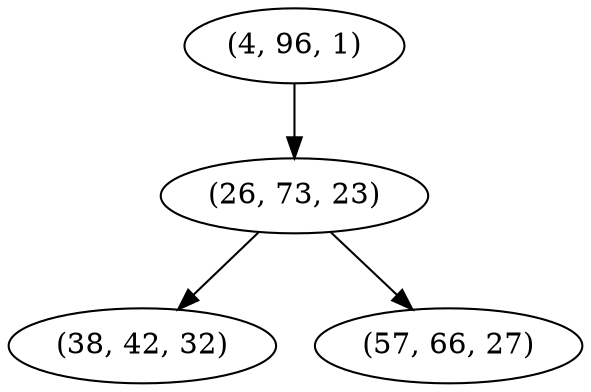 digraph tree {
    "(4, 96, 1)";
    "(26, 73, 23)";
    "(38, 42, 32)";
    "(57, 66, 27)";
    "(4, 96, 1)" -> "(26, 73, 23)";
    "(26, 73, 23)" -> "(38, 42, 32)";
    "(26, 73, 23)" -> "(57, 66, 27)";
}
